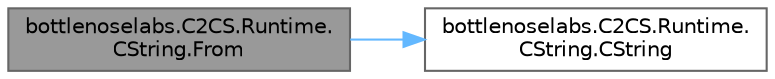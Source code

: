 digraph "bottlenoselabs.C2CS.Runtime.CString.From"
{
 // LATEX_PDF_SIZE
  bgcolor="transparent";
  edge [fontname=Helvetica,fontsize=10,labelfontname=Helvetica,labelfontsize=10];
  node [fontname=Helvetica,fontsize=10,shape=box,height=0.2,width=0.4];
  rankdir="LR";
  Node1 [id="Node000001",label="bottlenoselabs.C2CS.Runtime.\lCString.From",height=0.2,width=0.4,color="gray40", fillcolor="grey60", style="filled", fontcolor="black",tooltip="Performs an implicit conversion from a byte pointer to a CString."];
  Node1 -> Node2 [id="edge1_Node000001_Node000002",color="steelblue1",style="solid",tooltip=" "];
  Node2 [id="Node000002",label="bottlenoselabs.C2CS.Runtime.\lCString.CString",height=0.2,width=0.4,color="grey40", fillcolor="white", style="filled",URL="$structbottlenoselabs_1_1_c2_c_s_1_1_runtime_1_1_c_string.html#aeaa533ca15213c5ab220cf7c3966474b",tooltip="Initializes a new instance of the CString struct."];
}
